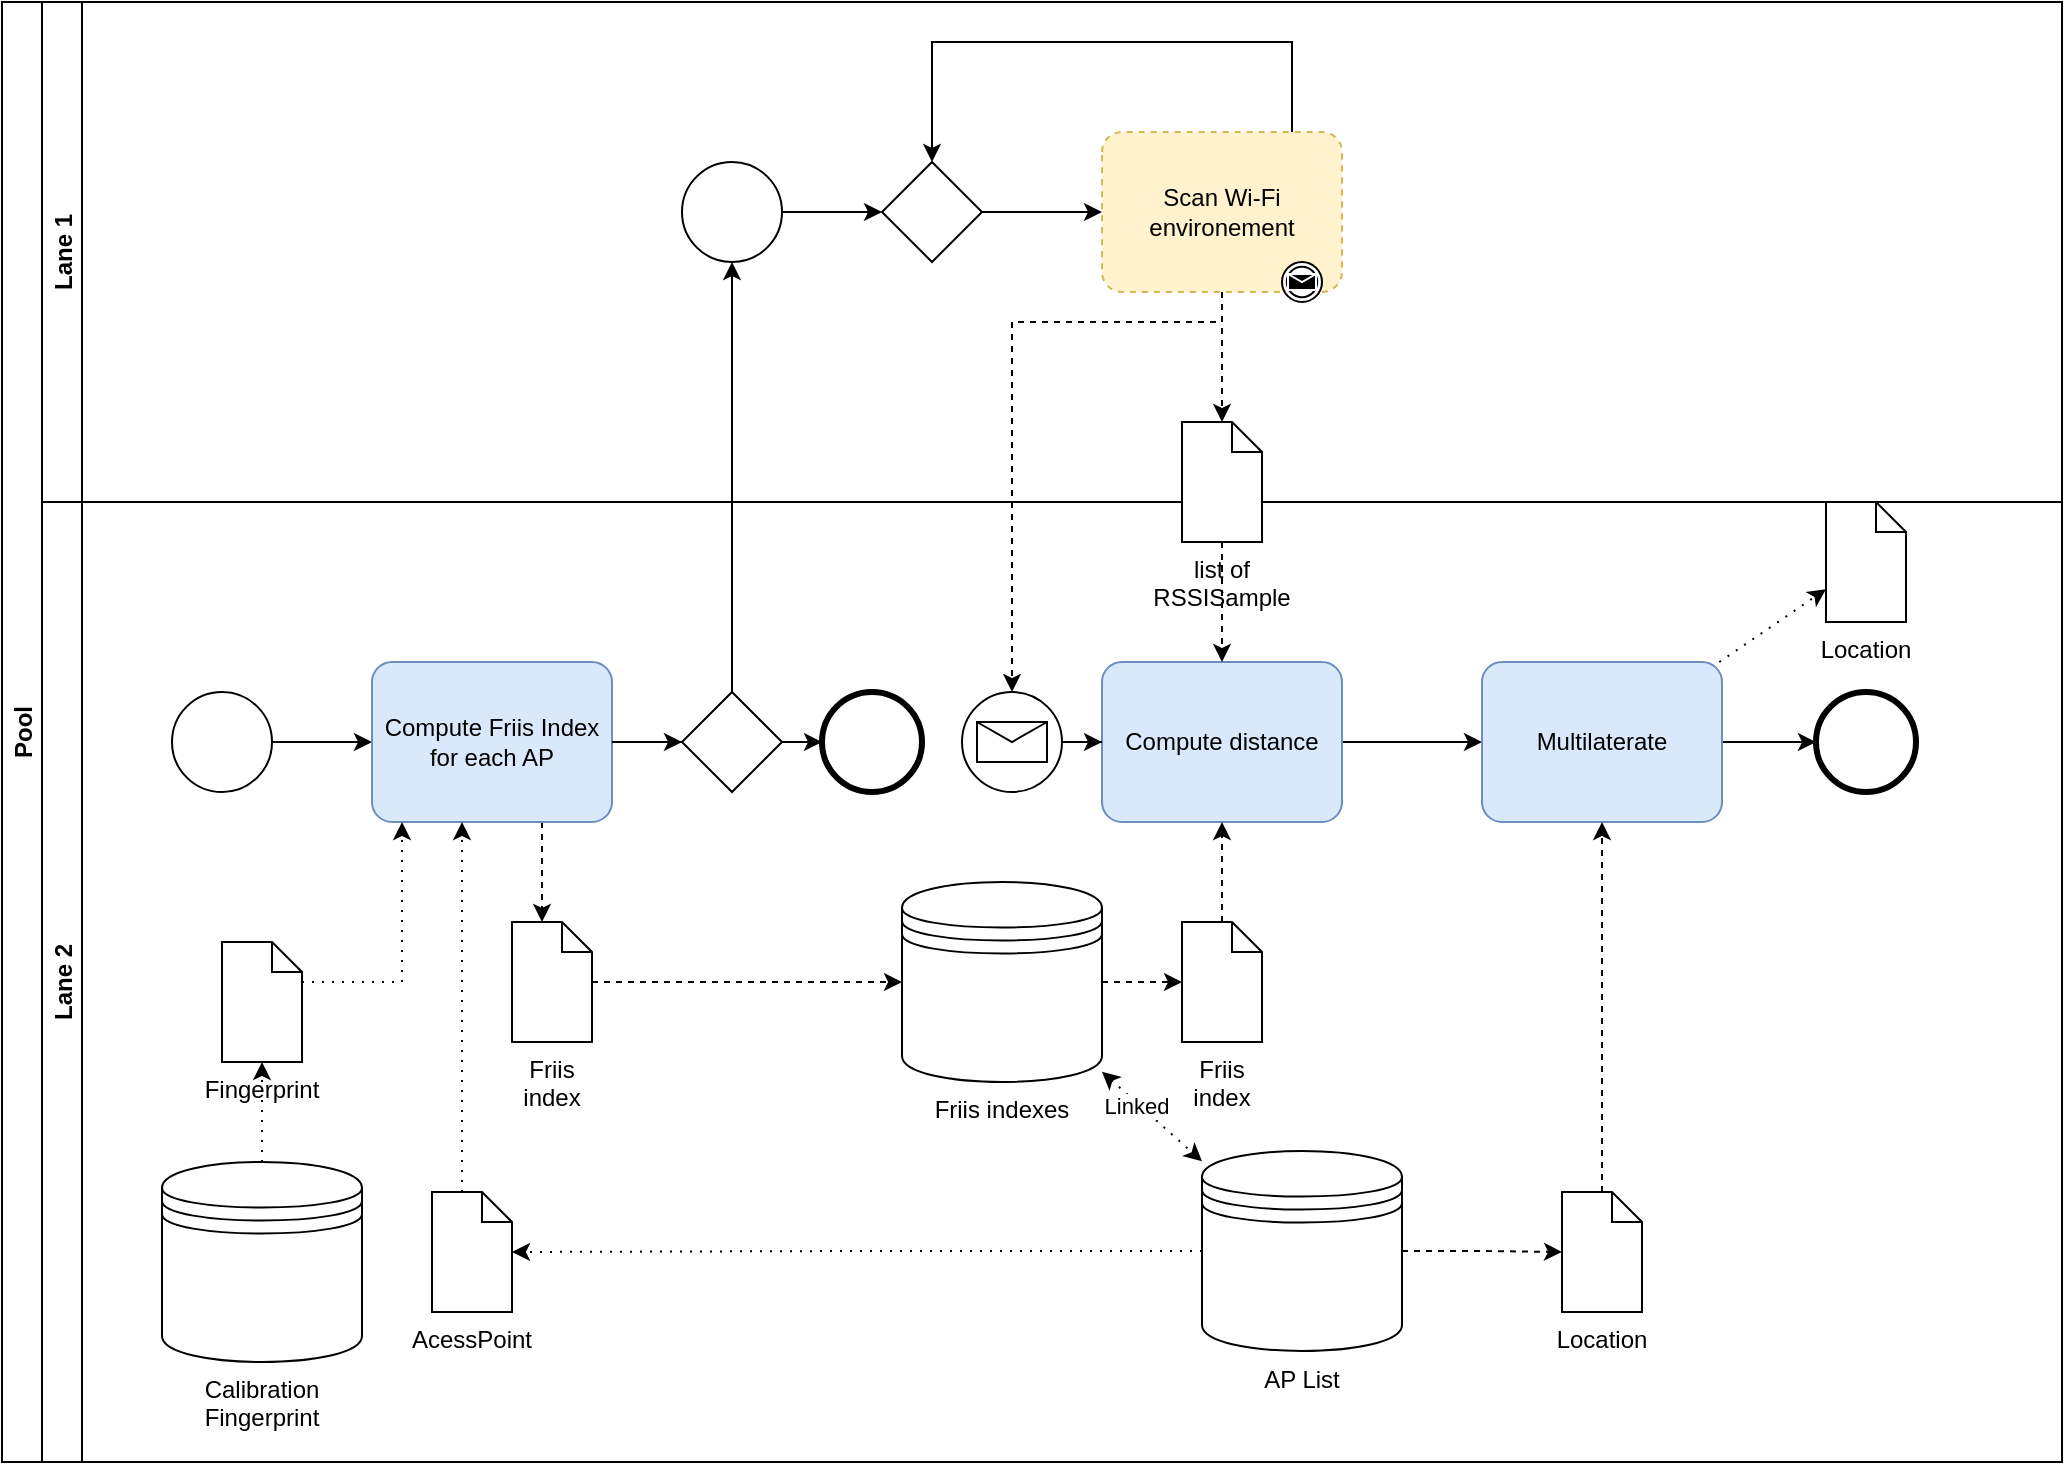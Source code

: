 <mxfile version="18.0.3" type="device"><diagram id="N-t6IxixIabsJEWYb5Fn" name="Page-1"><mxGraphModel dx="1483" dy="794" grid="1" gridSize="10" guides="1" tooltips="1" connect="1" arrows="1" fold="1" page="1" pageScale="1" pageWidth="827" pageHeight="1169" math="0" shadow="0"><root><mxCell id="0"/><mxCell id="1" parent="0"/><mxCell id="p0MBASQ2VrrVwcMzRfPP-66" value="Pool" style="swimlane;childLayout=stackLayout;resizeParent=1;resizeParentMax=0;horizontal=0;startSize=20;horizontalStack=0;" vertex="1" parent="1"><mxGeometry x="40" y="40" width="1030" height="730" as="geometry"/></mxCell><mxCell id="p0MBASQ2VrrVwcMzRfPP-67" value="Lane 1" style="swimlane;startSize=20;horizontal=0;" vertex="1" parent="p0MBASQ2VrrVwcMzRfPP-66"><mxGeometry x="20" width="1010" height="250" as="geometry"/></mxCell><mxCell id="p0MBASQ2VrrVwcMzRfPP-64" value="" style="points=[[0.145,0.145,0],[0.5,0,0],[0.855,0.145,0],[1,0.5,0],[0.855,0.855,0],[0.5,1,0],[0.145,0.855,0],[0,0.5,0]];shape=mxgraph.bpmn.event;html=1;verticalLabelPosition=bottom;labelBackgroundColor=#ffffff;verticalAlign=top;align=center;perimeter=ellipsePerimeter;outlineConnect=0;aspect=fixed;outline=standard;symbol=general;" vertex="1" parent="p0MBASQ2VrrVwcMzRfPP-67"><mxGeometry x="320" y="80" width="50" height="50" as="geometry"/></mxCell><mxCell id="p0MBASQ2VrrVwcMzRfPP-68" value="Lane 2" style="swimlane;startSize=20;horizontal=0;" vertex="1" parent="p0MBASQ2VrrVwcMzRfPP-66"><mxGeometry x="20" y="250" width="1010" height="480" as="geometry"/></mxCell><mxCell id="p0MBASQ2VrrVwcMzRfPP-3" value="Calibration Fingerprint" style="shape=datastore;whiteSpace=wrap;html=1;labelPosition=center;verticalLabelPosition=bottom;align=center;verticalAlign=top;" vertex="1" parent="p0MBASQ2VrrVwcMzRfPP-68"><mxGeometry x="60" y="330" width="100" height="100" as="geometry"/></mxCell><mxCell id="p0MBASQ2VrrVwcMzRfPP-41" value="Fingerprint" style="shape=mxgraph.bpmn.data;labelPosition=center;verticalLabelPosition=bottom;align=center;verticalAlign=top;whiteSpace=wrap;size=15;html=1;" vertex="1" parent="p0MBASQ2VrrVwcMzRfPP-68"><mxGeometry x="90" y="220" width="40" height="60" as="geometry"/></mxCell><mxCell id="p0MBASQ2VrrVwcMzRfPP-42" style="edgeStyle=orthogonalEdgeStyle;rounded=0;orthogonalLoop=1;jettySize=auto;html=1;dashed=1;dashPattern=1 4;startArrow=none;startFill=0;endArrow=classic;endFill=1;strokeColor=default;" edge="1" parent="p0MBASQ2VrrVwcMzRfPP-68" source="p0MBASQ2VrrVwcMzRfPP-3" target="p0MBASQ2VrrVwcMzRfPP-41"><mxGeometry relative="1" as="geometry"/></mxCell><mxCell id="p0MBASQ2VrrVwcMzRfPP-74" style="edgeStyle=orthogonalEdgeStyle;rounded=0;orthogonalLoop=1;jettySize=auto;html=1;startArrow=none;startFill=0;endArrow=classic;endFill=1;strokeColor=default;" edge="1" parent="p0MBASQ2VrrVwcMzRfPP-68" source="p0MBASQ2VrrVwcMzRfPP-59" target="p0MBASQ2VrrVwcMzRfPP-73"><mxGeometry relative="1" as="geometry"/></mxCell><mxCell id="p0MBASQ2VrrVwcMzRfPP-59" value="" style="points=[[0.25,0.25,0],[0.5,0,0],[0.75,0.25,0],[1,0.5,0],[0.75,0.75,0],[0.5,1,0],[0.25,0.75,0],[0,0.5,0]];shape=mxgraph.bpmn.gateway2;html=1;verticalLabelPosition=bottom;labelBackgroundColor=#ffffff;verticalAlign=top;align=center;perimeter=rhombusPerimeter;outlineConnect=0;outline=none;symbol=none;" vertex="1" parent="p0MBASQ2VrrVwcMzRfPP-68"><mxGeometry x="320" y="95" width="50" height="50" as="geometry"/></mxCell><mxCell id="p0MBASQ2VrrVwcMzRfPP-70" value="" style="points=[[0.145,0.145,0],[0.5,0,0],[0.855,0.145,0],[1,0.5,0],[0.855,0.855,0],[0.5,1,0],[0.145,0.855,0],[0,0.5,0]];shape=mxgraph.bpmn.event;html=1;verticalLabelPosition=bottom;labelBackgroundColor=#ffffff;verticalAlign=top;align=center;perimeter=ellipsePerimeter;outlineConnect=0;aspect=fixed;outline=standard;symbol=message;" vertex="1" parent="p0MBASQ2VrrVwcMzRfPP-68"><mxGeometry x="460" y="95" width="50" height="50" as="geometry"/></mxCell><mxCell id="p0MBASQ2VrrVwcMzRfPP-73" value="" style="points=[[0.145,0.145,0],[0.5,0,0],[0.855,0.145,0],[1,0.5,0],[0.855,0.855,0],[0.5,1,0],[0.145,0.855,0],[0,0.5,0]];shape=mxgraph.bpmn.event;html=1;verticalLabelPosition=bottom;labelBackgroundColor=#ffffff;verticalAlign=top;align=center;perimeter=ellipsePerimeter;outlineConnect=0;aspect=fixed;outline=end;symbol=terminate2;" vertex="1" parent="p0MBASQ2VrrVwcMzRfPP-68"><mxGeometry x="390" y="95" width="50" height="50" as="geometry"/></mxCell><mxCell id="p0MBASQ2VrrVwcMzRfPP-60" style="edgeStyle=orthogonalEdgeStyle;rounded=0;orthogonalLoop=1;jettySize=auto;html=1;startArrow=none;startFill=0;endArrow=classic;endFill=1;strokeColor=default;" edge="1" parent="p0MBASQ2VrrVwcMzRfPP-66" source="p0MBASQ2VrrVwcMzRfPP-59" target="p0MBASQ2VrrVwcMzRfPP-64"><mxGeometry relative="1" as="geometry"/></mxCell><mxCell id="p0MBASQ2VrrVwcMzRfPP-7" style="edgeStyle=orthogonalEdgeStyle;rounded=0;orthogonalLoop=1;jettySize=auto;html=1;" edge="1" parent="1" source="p0MBASQ2VrrVwcMzRfPP-1" target="p0MBASQ2VrrVwcMzRfPP-2"><mxGeometry relative="1" as="geometry"/></mxCell><mxCell id="p0MBASQ2VrrVwcMzRfPP-1" value="" style="points=[[0.145,0.145,0],[0.5,0,0],[0.855,0.145,0],[1,0.5,0],[0.855,0.855,0],[0.5,1,0],[0.145,0.855,0],[0,0.5,0]];shape=mxgraph.bpmn.event;html=1;verticalLabelPosition=bottom;labelBackgroundColor=#ffffff;verticalAlign=top;align=center;perimeter=ellipsePerimeter;outlineConnect=0;aspect=fixed;outline=standard;symbol=general;" vertex="1" parent="1"><mxGeometry x="125" y="385" width="50" height="50" as="geometry"/></mxCell><mxCell id="p0MBASQ2VrrVwcMzRfPP-31" style="edgeStyle=orthogonalEdgeStyle;rounded=0;orthogonalLoop=1;jettySize=auto;html=1;dashed=1;strokeColor=default;" edge="1" parent="1" source="p0MBASQ2VrrVwcMzRfPP-2" target="p0MBASQ2VrrVwcMzRfPP-30"><mxGeometry relative="1" as="geometry"><Array as="points"><mxPoint x="310" y="480"/><mxPoint x="310" y="480"/></Array></mxGeometry></mxCell><mxCell id="p0MBASQ2VrrVwcMzRfPP-58" style="edgeStyle=orthogonalEdgeStyle;rounded=0;orthogonalLoop=1;jettySize=auto;html=1;startArrow=none;startFill=0;endArrow=classic;endFill=1;strokeColor=default;" edge="1" parent="1" source="p0MBASQ2VrrVwcMzRfPP-2" target="p0MBASQ2VrrVwcMzRfPP-59"><mxGeometry relative="1" as="geometry"/></mxCell><mxCell id="p0MBASQ2VrrVwcMzRfPP-2" value="Compute Friis Index for each AP" style="points=[[0.25,0,0],[0.5,0,0],[0.75,0,0],[1,0.25,0],[1,0.5,0],[1,0.75,0],[0.75,1,0],[0.5,1,0],[0.25,1,0],[0,0.75,0],[0,0.5,0],[0,0.25,0]];shape=mxgraph.bpmn.task;whiteSpace=wrap;rectStyle=rounded;size=10;taskMarker=abstract;fillColor=#dae8fc;strokeColor=#6c8ebf;" vertex="1" parent="1"><mxGeometry x="225" y="370" width="120" height="80" as="geometry"/></mxCell><mxCell id="p0MBASQ2VrrVwcMzRfPP-10" style="edgeStyle=orthogonalEdgeStyle;rounded=0;orthogonalLoop=1;jettySize=auto;html=1;dashed=1;" edge="1" parent="1" source="p0MBASQ2VrrVwcMzRfPP-22" target="p0MBASQ2VrrVwcMzRfPP-70"><mxGeometry relative="1" as="geometry"><mxPoint x="515" y="200" as="sourcePoint"/><Array as="points"><mxPoint x="650" y="200"/><mxPoint x="545" y="200"/></Array></mxGeometry></mxCell><mxCell id="p0MBASQ2VrrVwcMzRfPP-38" style="edgeStyle=orthogonalEdgeStyle;rounded=0;orthogonalLoop=1;jettySize=auto;html=1;dashed=1;strokeColor=default;" edge="1" parent="1" source="p0MBASQ2VrrVwcMzRfPP-4" target="p0MBASQ2VrrVwcMzRfPP-27"><mxGeometry relative="1" as="geometry"/></mxCell><mxCell id="p0MBASQ2VrrVwcMzRfPP-44" style="edgeStyle=orthogonalEdgeStyle;rounded=0;orthogonalLoop=1;jettySize=auto;html=1;dashed=1;dashPattern=1 4;startArrow=none;startFill=0;endArrow=classic;endFill=1;strokeColor=default;" edge="1" parent="1" source="p0MBASQ2VrrVwcMzRfPP-4" target="p0MBASQ2VrrVwcMzRfPP-35"><mxGeometry relative="1" as="geometry"/></mxCell><mxCell id="p0MBASQ2VrrVwcMzRfPP-4" value="AP List" style="shape=datastore;whiteSpace=wrap;html=1;labelPosition=center;verticalLabelPosition=bottom;align=center;verticalAlign=top;" vertex="1" parent="1"><mxGeometry x="640" y="614.5" width="100" height="100" as="geometry"/></mxCell><mxCell id="p0MBASQ2VrrVwcMzRfPP-19" style="edgeStyle=orthogonalEdgeStyle;rounded=0;orthogonalLoop=1;jettySize=auto;html=1;" edge="1" parent="1" source="p0MBASQ2VrrVwcMzRfPP-11" target="p0MBASQ2VrrVwcMzRfPP-18"><mxGeometry relative="1" as="geometry"/></mxCell><mxCell id="p0MBASQ2VrrVwcMzRfPP-11" value="Compute distance" style="points=[[0.25,0,0],[0.5,0,0],[0.75,0,0],[1,0.25,0],[1,0.5,0],[1,0.75,0],[0.75,1,0],[0.5,1,0],[0.25,1,0],[0,0.75,0],[0,0.5,0],[0,0.25,0]];shape=mxgraph.bpmn.task;whiteSpace=wrap;rectStyle=rounded;size=10;taskMarker=abstract;fillColor=#dae8fc;strokeColor=#6c8ebf;" vertex="1" parent="1"><mxGeometry x="590" y="370" width="120" height="80" as="geometry"/></mxCell><mxCell id="p0MBASQ2VrrVwcMzRfPP-26" style="rounded=0;orthogonalLoop=1;jettySize=auto;html=1;strokeColor=default;dashed=1;endArrow=classic;endFill=1;dashPattern=1 4;startArrow=classic;startFill=1;" edge="1" parent="1" source="p0MBASQ2VrrVwcMzRfPP-12" target="p0MBASQ2VrrVwcMzRfPP-4"><mxGeometry relative="1" as="geometry"/></mxCell><mxCell id="p0MBASQ2VrrVwcMzRfPP-40" value="Linked" style="edgeLabel;html=1;align=center;verticalAlign=middle;resizable=0;points=[];" vertex="1" connectable="0" parent="p0MBASQ2VrrVwcMzRfPP-26"><mxGeometry x="-0.307" y="-1" relative="1" as="geometry"><mxPoint as="offset"/></mxGeometry></mxCell><mxCell id="p0MBASQ2VrrVwcMzRfPP-33" style="edgeStyle=orthogonalEdgeStyle;rounded=0;orthogonalLoop=1;jettySize=auto;html=1;dashed=1;strokeColor=default;" edge="1" parent="1" source="p0MBASQ2VrrVwcMzRfPP-12" target="p0MBASQ2VrrVwcMzRfPP-29"><mxGeometry relative="1" as="geometry"/></mxCell><mxCell id="p0MBASQ2VrrVwcMzRfPP-12" value="Friis indexes" style="shape=datastore;whiteSpace=wrap;html=1;labelPosition=center;verticalLabelPosition=bottom;align=center;verticalAlign=top;" vertex="1" parent="1"><mxGeometry x="490" y="480" width="100" height="100" as="geometry"/></mxCell><mxCell id="p0MBASQ2VrrVwcMzRfPP-17" style="edgeStyle=orthogonalEdgeStyle;rounded=0;orthogonalLoop=1;jettySize=auto;html=1;dashed=1;" edge="1" parent="1" source="p0MBASQ2VrrVwcMzRfPP-16" target="p0MBASQ2VrrVwcMzRfPP-11"><mxGeometry relative="1" as="geometry"/></mxCell><mxCell id="p0MBASQ2VrrVwcMzRfPP-16" value="list of RSSISample" style="shape=mxgraph.bpmn.data;labelPosition=center;verticalLabelPosition=bottom;align=center;verticalAlign=top;whiteSpace=wrap;size=15;html=1;" vertex="1" parent="1"><mxGeometry x="630" y="250" width="40" height="60" as="geometry"/></mxCell><mxCell id="p0MBASQ2VrrVwcMzRfPP-21" style="edgeStyle=orthogonalEdgeStyle;rounded=0;orthogonalLoop=1;jettySize=auto;html=1;" edge="1" parent="1" source="p0MBASQ2VrrVwcMzRfPP-18" target="p0MBASQ2VrrVwcMzRfPP-20"><mxGeometry relative="1" as="geometry"/></mxCell><mxCell id="p0MBASQ2VrrVwcMzRfPP-47" style="rounded=0;orthogonalLoop=1;jettySize=auto;html=1;dashed=1;dashPattern=1 4;startArrow=none;startFill=0;endArrow=classic;endFill=1;strokeColor=default;" edge="1" parent="1" source="p0MBASQ2VrrVwcMzRfPP-18" target="p0MBASQ2VrrVwcMzRfPP-46"><mxGeometry relative="1" as="geometry"/></mxCell><mxCell id="p0MBASQ2VrrVwcMzRfPP-18" value="Multilaterate" style="points=[[0.25,0,0],[0.5,0,0],[0.75,0,0],[1,0.25,0],[1,0.5,0],[1,0.75,0],[0.75,1,0],[0.5,1,0],[0.25,1,0],[0,0.75,0],[0,0.5,0],[0,0.25,0]];shape=mxgraph.bpmn.task;whiteSpace=wrap;rectStyle=rounded;size=10;taskMarker=abstract;fillColor=#dae8fc;strokeColor=#6c8ebf;" vertex="1" parent="1"><mxGeometry x="780" y="370" width="120" height="80" as="geometry"/></mxCell><mxCell id="p0MBASQ2VrrVwcMzRfPP-20" value="" style="points=[[0.145,0.145,0],[0.5,0,0],[0.855,0.145,0],[1,0.5,0],[0.855,0.855,0],[0.5,1,0],[0.145,0.855,0],[0,0.5,0]];shape=mxgraph.bpmn.event;html=1;verticalLabelPosition=bottom;labelBackgroundColor=#ffffff;verticalAlign=top;align=center;perimeter=ellipsePerimeter;outlineConnect=0;aspect=fixed;outline=end;symbol=terminate2;" vertex="1" parent="1"><mxGeometry x="947" y="385" width="50" height="50" as="geometry"/></mxCell><mxCell id="p0MBASQ2VrrVwcMzRfPP-23" style="edgeStyle=orthogonalEdgeStyle;rounded=0;orthogonalLoop=1;jettySize=auto;html=1;dashed=1;" edge="1" parent="1" source="p0MBASQ2VrrVwcMzRfPP-22" target="p0MBASQ2VrrVwcMzRfPP-16"><mxGeometry relative="1" as="geometry"><Array as="points"><mxPoint x="650" y="170"/></Array></mxGeometry></mxCell><mxCell id="p0MBASQ2VrrVwcMzRfPP-39" style="edgeStyle=orthogonalEdgeStyle;rounded=0;orthogonalLoop=1;jettySize=auto;html=1;dashed=1;strokeColor=default;" edge="1" parent="1" source="p0MBASQ2VrrVwcMzRfPP-27" target="p0MBASQ2VrrVwcMzRfPP-18"><mxGeometry relative="1" as="geometry"/></mxCell><mxCell id="p0MBASQ2VrrVwcMzRfPP-27" value="Location" style="shape=mxgraph.bpmn.data;labelPosition=center;verticalLabelPosition=bottom;align=center;verticalAlign=top;whiteSpace=wrap;size=15;html=1;" vertex="1" parent="1"><mxGeometry x="820" y="635" width="40" height="60" as="geometry"/></mxCell><mxCell id="p0MBASQ2VrrVwcMzRfPP-34" style="edgeStyle=orthogonalEdgeStyle;rounded=0;orthogonalLoop=1;jettySize=auto;html=1;dashed=1;strokeColor=default;" edge="1" parent="1" source="p0MBASQ2VrrVwcMzRfPP-29" target="p0MBASQ2VrrVwcMzRfPP-11"><mxGeometry relative="1" as="geometry"/></mxCell><mxCell id="p0MBASQ2VrrVwcMzRfPP-29" value="Friis index" style="shape=mxgraph.bpmn.data;labelPosition=center;verticalLabelPosition=bottom;align=center;verticalAlign=top;whiteSpace=wrap;size=15;html=1;" vertex="1" parent="1"><mxGeometry x="630" y="500" width="40" height="60" as="geometry"/></mxCell><mxCell id="p0MBASQ2VrrVwcMzRfPP-32" style="edgeStyle=orthogonalEdgeStyle;rounded=0;orthogonalLoop=1;jettySize=auto;html=1;dashed=1;strokeColor=default;" edge="1" parent="1" source="p0MBASQ2VrrVwcMzRfPP-30" target="p0MBASQ2VrrVwcMzRfPP-12"><mxGeometry relative="1" as="geometry"/></mxCell><mxCell id="p0MBASQ2VrrVwcMzRfPP-30" value="Friis index" style="shape=mxgraph.bpmn.data;labelPosition=center;verticalLabelPosition=bottom;align=center;verticalAlign=top;whiteSpace=wrap;size=15;html=1;" vertex="1" parent="1"><mxGeometry x="295" y="500" width="40" height="60" as="geometry"/></mxCell><mxCell id="p0MBASQ2VrrVwcMzRfPP-45" style="edgeStyle=orthogonalEdgeStyle;rounded=0;orthogonalLoop=1;jettySize=auto;html=1;dashed=1;dashPattern=1 4;startArrow=none;startFill=0;endArrow=classic;endFill=1;strokeColor=default;" edge="1" parent="1" source="p0MBASQ2VrrVwcMzRfPP-35" target="p0MBASQ2VrrVwcMzRfPP-2"><mxGeometry relative="1" as="geometry"><Array as="points"><mxPoint x="270" y="600"/><mxPoint x="270" y="600"/></Array></mxGeometry></mxCell><mxCell id="p0MBASQ2VrrVwcMzRfPP-35" value="AcessPoint" style="shape=mxgraph.bpmn.data;labelPosition=center;verticalLabelPosition=bottom;align=center;verticalAlign=top;whiteSpace=wrap;size=15;html=1;" vertex="1" parent="1"><mxGeometry x="255" y="635" width="40" height="60" as="geometry"/></mxCell><mxCell id="p0MBASQ2VrrVwcMzRfPP-43" style="edgeStyle=orthogonalEdgeStyle;rounded=0;orthogonalLoop=1;jettySize=auto;html=1;dashed=1;dashPattern=1 4;startArrow=none;startFill=0;endArrow=classic;endFill=1;strokeColor=default;" edge="1" parent="1" source="p0MBASQ2VrrVwcMzRfPP-41" target="p0MBASQ2VrrVwcMzRfPP-2"><mxGeometry relative="1" as="geometry"><Array as="points"><mxPoint x="240" y="530"/></Array></mxGeometry></mxCell><mxCell id="p0MBASQ2VrrVwcMzRfPP-46" value="Location" style="shape=mxgraph.bpmn.data;labelPosition=center;verticalLabelPosition=bottom;align=center;verticalAlign=top;whiteSpace=wrap;size=15;html=1;" vertex="1" parent="1"><mxGeometry x="952" y="290" width="40" height="60" as="geometry"/></mxCell><mxCell id="p0MBASQ2VrrVwcMzRfPP-49" value="" style="group;" vertex="1" connectable="0" parent="1"><mxGeometry x="590" y="105" width="130" height="105" as="geometry"/></mxCell><mxCell id="p0MBASQ2VrrVwcMzRfPP-22" value="Scan Wi-Fi environement" style="points=[[0.25,0,0],[0.5,0,0],[0.75,0,0],[1,0.25,0],[1,0.5,0],[1,0.75,0],[0.75,1,0],[0.5,1,0],[0.25,1,0],[0,0.75,0],[0,0.5,0],[0,0.25,0]];shape=mxgraph.bpmn.task;whiteSpace=wrap;rectStyle=rounded;size=10;taskMarker=abstract;fillColor=#fff2cc;strokeColor=#d6b656;dashed=1;" vertex="1" parent="p0MBASQ2VrrVwcMzRfPP-49"><mxGeometry width="120" height="80" as="geometry"/></mxCell><mxCell id="p0MBASQ2VrrVwcMzRfPP-71" value="" style="points=[[0.145,0.145,0],[0.5,0,0],[0.855,0.145,0],[1,0.5,0],[0.855,0.855,0],[0.5,1,0],[0.145,0.855,0],[0,0.5,0]];shape=mxgraph.bpmn.event;html=1;verticalLabelPosition=bottom;labelBackgroundColor=#ffffff;verticalAlign=top;align=center;perimeter=ellipsePerimeter;outlineConnect=0;aspect=fixed;outline=throwing;symbol=message;" vertex="1" parent="p0MBASQ2VrrVwcMzRfPP-49"><mxGeometry x="90" y="65" width="20" height="20" as="geometry"/></mxCell><mxCell id="p0MBASQ2VrrVwcMzRfPP-57" style="edgeStyle=orthogonalEdgeStyle;rounded=0;orthogonalLoop=1;jettySize=auto;html=1;startArrow=none;startFill=0;endArrow=classic;endFill=1;strokeColor=default;" edge="1" parent="1" source="p0MBASQ2VrrVwcMzRfPP-53" target="p0MBASQ2VrrVwcMzRfPP-22"><mxGeometry relative="1" as="geometry"/></mxCell><mxCell id="p0MBASQ2VrrVwcMzRfPP-53" value="" style="points=[[0.25,0.25,0],[0.5,0,0],[0.75,0.25,0],[1,0.5,0],[0.75,0.75,0],[0.5,1,0],[0.25,0.75,0],[0,0.5,0]];shape=mxgraph.bpmn.gateway2;html=1;verticalLabelPosition=bottom;labelBackgroundColor=#ffffff;verticalAlign=top;align=center;perimeter=rhombusPerimeter;outlineConnect=0;outline=none;symbol=none;" vertex="1" parent="1"><mxGeometry x="480" y="120" width="50" height="50" as="geometry"/></mxCell><mxCell id="p0MBASQ2VrrVwcMzRfPP-56" style="edgeStyle=orthogonalEdgeStyle;rounded=0;orthogonalLoop=1;jettySize=auto;html=1;startArrow=none;startFill=0;endArrow=classic;endFill=1;strokeColor=default;" edge="1" parent="1" source="p0MBASQ2VrrVwcMzRfPP-22" target="p0MBASQ2VrrVwcMzRfPP-53"><mxGeometry relative="1" as="geometry"><mxPoint x="685" y="125" as="sourcePoint"/><Array as="points"><mxPoint x="685" y="60"/><mxPoint x="505" y="60"/></Array></mxGeometry></mxCell><mxCell id="p0MBASQ2VrrVwcMzRfPP-61" value="" style="edgeStyle=orthogonalEdgeStyle;rounded=0;orthogonalLoop=1;jettySize=auto;html=1;endArrow=none;" edge="1" parent="1" source="p0MBASQ2VrrVwcMzRfPP-2" target="p0MBASQ2VrrVwcMzRfPP-59"><mxGeometry relative="1" as="geometry"><mxPoint x="345" y="410" as="sourcePoint"/><mxPoint x="490" y="410" as="targetPoint"/></mxGeometry></mxCell><mxCell id="p0MBASQ2VrrVwcMzRfPP-65" style="edgeStyle=orthogonalEdgeStyle;rounded=0;orthogonalLoop=1;jettySize=auto;html=1;startArrow=none;startFill=0;endArrow=classic;endFill=1;strokeColor=default;" edge="1" parent="1" source="p0MBASQ2VrrVwcMzRfPP-64" target="p0MBASQ2VrrVwcMzRfPP-53"><mxGeometry relative="1" as="geometry"/></mxCell><mxCell id="p0MBASQ2VrrVwcMzRfPP-72" style="edgeStyle=orthogonalEdgeStyle;rounded=0;orthogonalLoop=1;jettySize=auto;html=1;startArrow=none;startFill=0;endArrow=classic;endFill=1;strokeColor=default;" edge="1" parent="1" source="p0MBASQ2VrrVwcMzRfPP-70" target="p0MBASQ2VrrVwcMzRfPP-11"><mxGeometry relative="1" as="geometry"/></mxCell></root></mxGraphModel></diagram></mxfile>